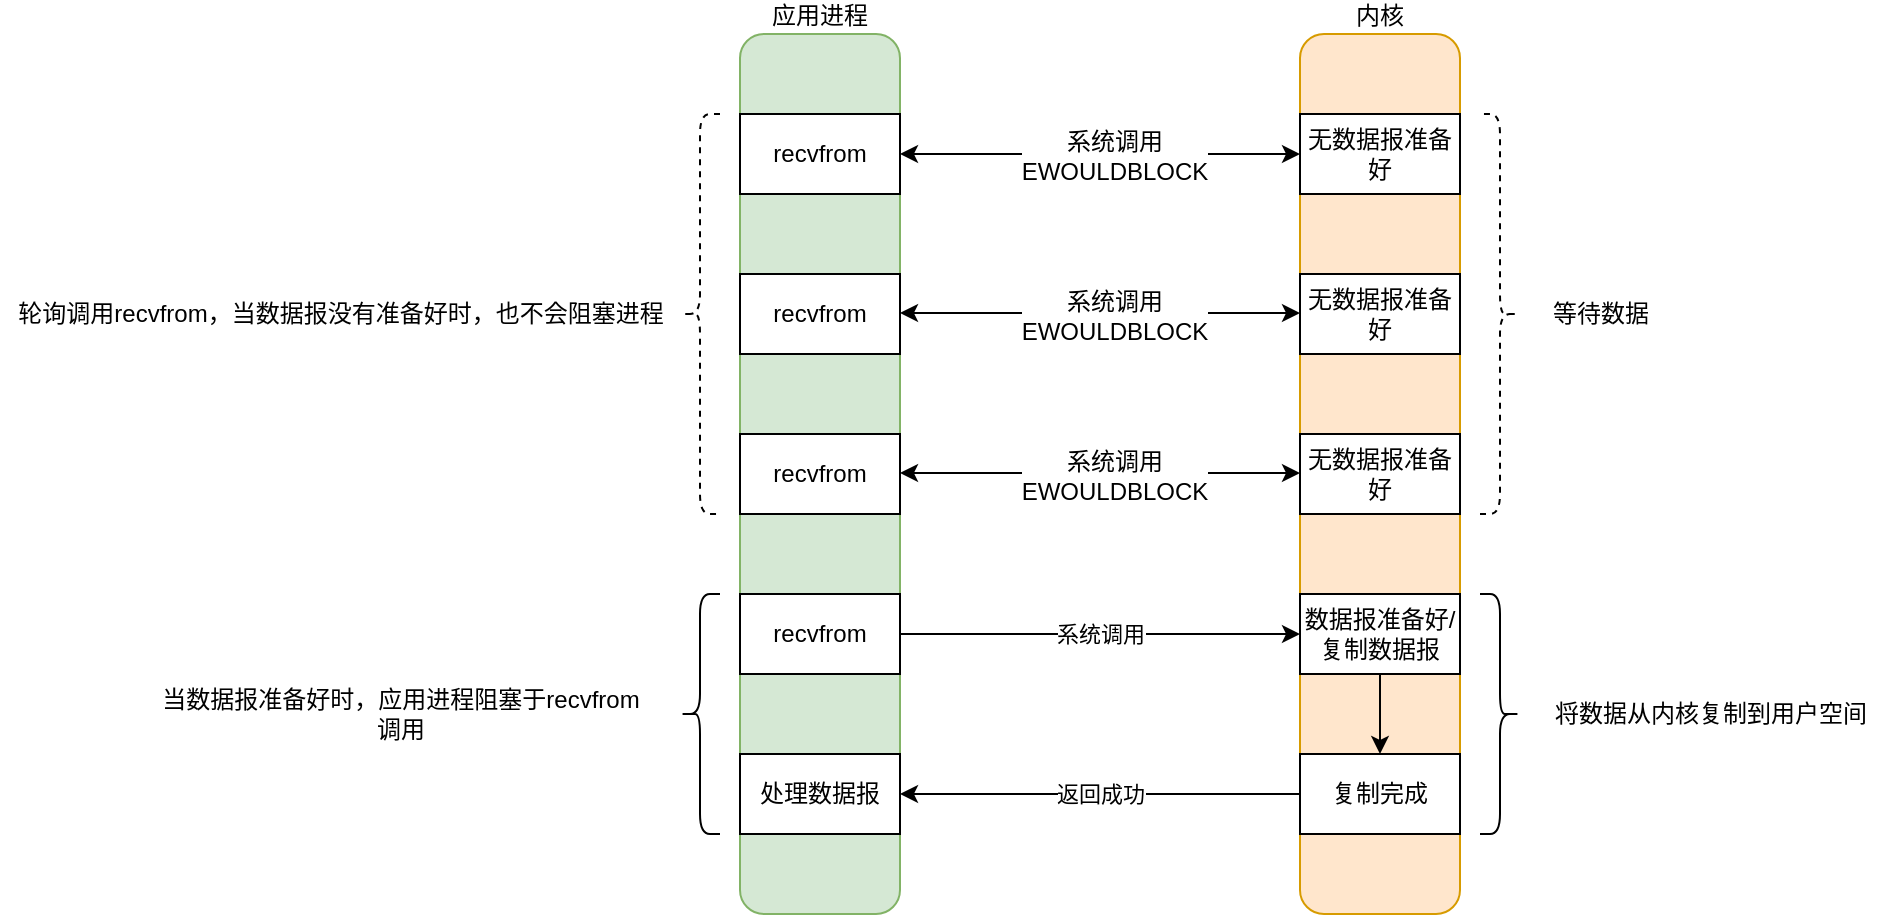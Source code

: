 <mxfile version="12.4.2" type="device" pages="1"><diagram id="9juuxJ-pRTZpTcNRHrSa" name="第 1 页"><mxGraphModel dx="1933" dy="830" grid="1" gridSize="10" guides="1" tooltips="1" connect="1" arrows="1" fold="1" page="1" pageScale="1" pageWidth="827" pageHeight="1169" math="0" shadow="0"><root><mxCell id="0"/><mxCell id="1" parent="0"/><mxCell id="EBtM8LQXoShky_6dfFOM-1" value="应用进程" style="rounded=1;whiteSpace=wrap;html=1;labelPosition=center;verticalLabelPosition=top;align=center;verticalAlign=bottom;fillColor=#d5e8d4;strokeColor=#82b366;" parent="1" vertex="1"><mxGeometry x="280" y="80" width="80" height="440" as="geometry"/></mxCell><mxCell id="EBtM8LQXoShky_6dfFOM-2" value="内核" style="rounded=1;whiteSpace=wrap;html=1;labelPosition=center;verticalLabelPosition=top;align=center;verticalAlign=bottom;fillColor=#ffe6cc;strokeColor=#d79b00;" parent="1" vertex="1"><mxGeometry x="560" y="80" width="80" height="440" as="geometry"/></mxCell><mxCell id="EBtM8LQXoShky_6dfFOM-5" style="edgeStyle=orthogonalEdgeStyle;rounded=0;orthogonalLoop=1;jettySize=auto;html=1;startArrow=classic;startFill=1;" parent="1" source="EBtM8LQXoShky_6dfFOM-3" target="EBtM8LQXoShky_6dfFOM-4" edge="1"><mxGeometry relative="1" as="geometry"/></mxCell><mxCell id="EBtM8LQXoShky_6dfFOM-6" value="系统调用&lt;br&gt;EWOULDBLOCK" style="text;html=1;align=center;verticalAlign=middle;resizable=0;points=[];;labelBackgroundColor=#ffffff;" parent="EBtM8LQXoShky_6dfFOM-5" vertex="1" connectable="0"><mxGeometry x="0.07" y="-1" relative="1" as="geometry"><mxPoint as="offset"/></mxGeometry></mxCell><mxCell id="EBtM8LQXoShky_6dfFOM-3" value="recvfrom" style="rounded=0;whiteSpace=wrap;html=1;" parent="1" vertex="1"><mxGeometry x="280" y="120" width="80" height="40" as="geometry"/></mxCell><mxCell id="EBtM8LQXoShky_6dfFOM-4" value="无数据报准备好" style="rounded=0;whiteSpace=wrap;html=1;" parent="1" vertex="1"><mxGeometry x="560" y="120" width="80" height="40" as="geometry"/></mxCell><mxCell id="-fzyu0WIov8kK5Za2Dj2-11" style="edgeStyle=orthogonalEdgeStyle;rounded=0;orthogonalLoop=1;jettySize=auto;html=1;startArrow=none;startFill=0;" edge="1" parent="1" source="EBtM8LQXoShky_6dfFOM-7" target="EBtM8LQXoShky_6dfFOM-9"><mxGeometry relative="1" as="geometry"/></mxCell><mxCell id="EBtM8LQXoShky_6dfFOM-7" value="数据报准备好/复制数据报" style="rounded=0;whiteSpace=wrap;html=1;" parent="1" vertex="1"><mxGeometry x="560" y="360" width="80" height="40" as="geometry"/></mxCell><mxCell id="EBtM8LQXoShky_6dfFOM-12" value="返回成功" style="edgeStyle=orthogonalEdgeStyle;rounded=0;orthogonalLoop=1;jettySize=auto;html=1;" parent="1" source="EBtM8LQXoShky_6dfFOM-9" target="-fzyu0WIov8kK5Za2Dj2-10" edge="1"><mxGeometry relative="1" as="geometry"><mxPoint x="470" y="550" as="targetPoint"/></mxGeometry></mxCell><mxCell id="EBtM8LQXoShky_6dfFOM-9" value="复制完成" style="rounded=0;whiteSpace=wrap;html=1;" parent="1" vertex="1"><mxGeometry x="560" y="440" width="80" height="40" as="geometry"/></mxCell><mxCell id="-fzyu0WIov8kK5Za2Dj2-9" value="系统调用" style="edgeStyle=orthogonalEdgeStyle;rounded=0;orthogonalLoop=1;jettySize=auto;html=1;entryX=0;entryY=0.5;entryDx=0;entryDy=0;startArrow=none;startFill=0;" edge="1" parent="1" source="EBtM8LQXoShky_6dfFOM-11" target="EBtM8LQXoShky_6dfFOM-7"><mxGeometry relative="1" as="geometry"/></mxCell><mxCell id="EBtM8LQXoShky_6dfFOM-11" value="recvfrom" style="rounded=0;whiteSpace=wrap;html=1;" parent="1" vertex="1"><mxGeometry x="280" y="360" width="80" height="40" as="geometry"/></mxCell><mxCell id="EBtM8LQXoShky_6dfFOM-14" value="" style="shape=curlyBracket;whiteSpace=wrap;html=1;rounded=1;" parent="1" vertex="1"><mxGeometry x="250" y="360" width="20" height="120" as="geometry"/></mxCell><mxCell id="EBtM8LQXoShky_6dfFOM-15" value="当数据报准备好时，应用进程阻塞于&lt;span style=&quot;white-space: normal&quot;&gt;recvfrom调用&lt;/span&gt;" style="text;html=1;align=center;verticalAlign=middle;resizable=0;points=[];;autosize=1;" parent="1" vertex="1"><mxGeometry x="-30" y="410" width="280" height="20" as="geometry"/></mxCell><mxCell id="EBtM8LQXoShky_6dfFOM-17" value="" style="shape=curlyBracket;whiteSpace=wrap;html=1;rounded=1;direction=west;dashed=1;" parent="1" vertex="1"><mxGeometry x="650" y="120" width="20" height="200" as="geometry"/></mxCell><mxCell id="EBtM8LQXoShky_6dfFOM-18" value="等待数据" style="text;html=1;align=center;verticalAlign=middle;resizable=0;points=[];;autosize=1;" parent="1" vertex="1"><mxGeometry x="680" y="210" width="60" height="20" as="geometry"/></mxCell><mxCell id="EBtM8LQXoShky_6dfFOM-19" value="" style="shape=curlyBracket;whiteSpace=wrap;html=1;rounded=1;direction=west;" parent="1" vertex="1"><mxGeometry x="650" y="360" width="20" height="120" as="geometry"/></mxCell><mxCell id="EBtM8LQXoShky_6dfFOM-20" value="将数据从内核复制到用户空间" style="text;html=1;align=center;verticalAlign=middle;resizable=0;points=[];;autosize=1;" parent="1" vertex="1"><mxGeometry x="680" y="410" width="170" height="20" as="geometry"/></mxCell><mxCell id="-fzyu0WIov8kK5Za2Dj2-1" value="无数据报准备好" style="rounded=0;whiteSpace=wrap;html=1;" vertex="1" parent="1"><mxGeometry x="560" y="200" width="80" height="40" as="geometry"/></mxCell><mxCell id="-fzyu0WIov8kK5Za2Dj2-2" value="recvfrom" style="rounded=0;whiteSpace=wrap;html=1;" vertex="1" parent="1"><mxGeometry x="280" y="200" width="80" height="40" as="geometry"/></mxCell><mxCell id="-fzyu0WIov8kK5Za2Dj2-3" style="edgeStyle=orthogonalEdgeStyle;rounded=0;orthogonalLoop=1;jettySize=auto;html=1;startArrow=classic;startFill=1;" edge="1" parent="1"><mxGeometry relative="1" as="geometry"><mxPoint x="360" y="219.5" as="sourcePoint"/><mxPoint x="560" y="219.5" as="targetPoint"/></mxGeometry></mxCell><mxCell id="-fzyu0WIov8kK5Za2Dj2-4" value="系统调用&lt;br&gt;EWOULDBLOCK" style="text;html=1;align=center;verticalAlign=middle;resizable=0;points=[];;labelBackgroundColor=#ffffff;" vertex="1" connectable="0" parent="-fzyu0WIov8kK5Za2Dj2-3"><mxGeometry x="0.07" y="-1" relative="1" as="geometry"><mxPoint as="offset"/></mxGeometry></mxCell><mxCell id="-fzyu0WIov8kK5Za2Dj2-5" value="无数据报准备好" style="rounded=0;whiteSpace=wrap;html=1;" vertex="1" parent="1"><mxGeometry x="560" y="280" width="80" height="40" as="geometry"/></mxCell><mxCell id="-fzyu0WIov8kK5Za2Dj2-6" value="recvfrom" style="rounded=0;whiteSpace=wrap;html=1;" vertex="1" parent="1"><mxGeometry x="280" y="280" width="80" height="40" as="geometry"/></mxCell><mxCell id="-fzyu0WIov8kK5Za2Dj2-7" style="edgeStyle=orthogonalEdgeStyle;rounded=0;orthogonalLoop=1;jettySize=auto;html=1;startArrow=classic;startFill=1;" edge="1" parent="1"><mxGeometry relative="1" as="geometry"><mxPoint x="360" y="299.5" as="sourcePoint"/><mxPoint x="560" y="299.5" as="targetPoint"/></mxGeometry></mxCell><mxCell id="-fzyu0WIov8kK5Za2Dj2-8" value="系统调用&lt;br&gt;EWOULDBLOCK" style="text;html=1;align=center;verticalAlign=middle;resizable=0;points=[];;labelBackgroundColor=#ffffff;" vertex="1" connectable="0" parent="-fzyu0WIov8kK5Za2Dj2-7"><mxGeometry x="0.07" y="-1" relative="1" as="geometry"><mxPoint as="offset"/></mxGeometry></mxCell><mxCell id="-fzyu0WIov8kK5Za2Dj2-10" value="处理数据报" style="rounded=0;whiteSpace=wrap;html=1;" vertex="1" parent="1"><mxGeometry x="280" y="440" width="80" height="40" as="geometry"/></mxCell><mxCell id="-fzyu0WIov8kK5Za2Dj2-14" value="" style="shape=curlyBracket;whiteSpace=wrap;html=1;rounded=1;dashed=1;" vertex="1" parent="1"><mxGeometry x="250" y="120" width="20" height="200" as="geometry"/></mxCell><mxCell id="-fzyu0WIov8kK5Za2Dj2-15" value="轮询调用recvfrom，当数据报没有准备好时，也不会阻塞进程" style="text;html=1;align=center;verticalAlign=middle;resizable=0;points=[];;autosize=1;" vertex="1" parent="1"><mxGeometry x="-90" y="210" width="340" height="20" as="geometry"/></mxCell></root></mxGraphModel></diagram></mxfile>